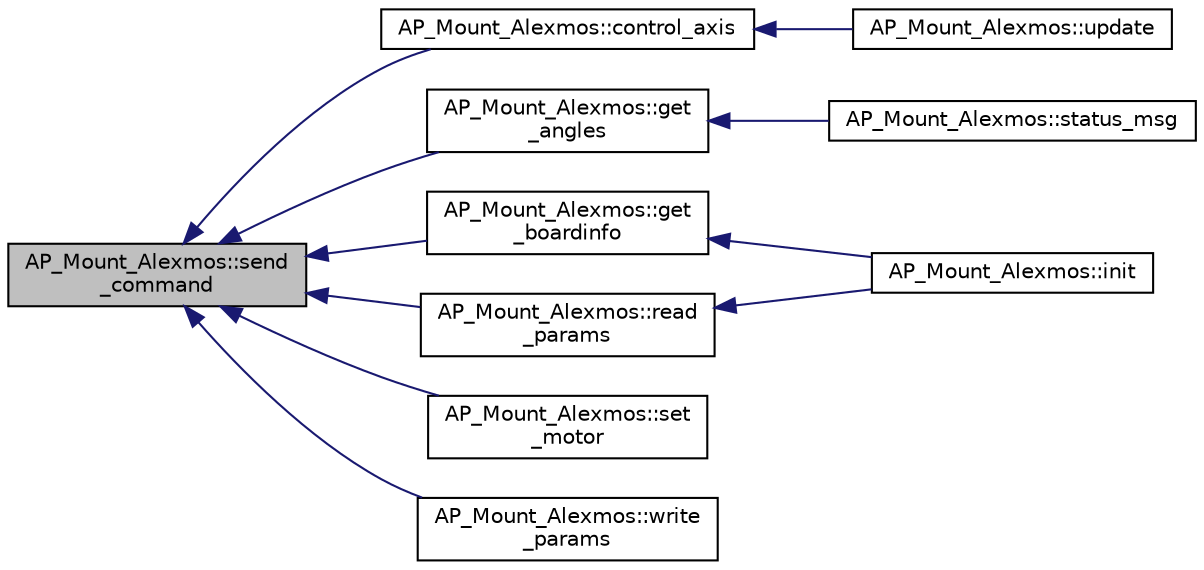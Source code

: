 digraph "AP_Mount_Alexmos::send_command"
{
 // INTERACTIVE_SVG=YES
  edge [fontname="Helvetica",fontsize="10",labelfontname="Helvetica",labelfontsize="10"];
  node [fontname="Helvetica",fontsize="10",shape=record];
  rankdir="LR";
  Node1 [label="AP_Mount_Alexmos::send\l_command",height=0.2,width=0.4,color="black", fillcolor="grey75", style="filled", fontcolor="black"];
  Node1 -> Node2 [dir="back",color="midnightblue",fontsize="10",style="solid",fontname="Helvetica"];
  Node2 [label="AP_Mount_Alexmos::control_axis",height=0.2,width=0.4,color="black", fillcolor="white", style="filled",URL="$classAP__Mount__Alexmos.html#a1f6761ce850ccd070fddd623eb9d577a"];
  Node2 -> Node3 [dir="back",color="midnightblue",fontsize="10",style="solid",fontname="Helvetica"];
  Node3 [label="AP_Mount_Alexmos::update",height=0.2,width=0.4,color="black", fillcolor="white", style="filled",URL="$classAP__Mount__Alexmos.html#ad6fa0fd652a1401e0c9d791ad9399b67"];
  Node1 -> Node4 [dir="back",color="midnightblue",fontsize="10",style="solid",fontname="Helvetica"];
  Node4 [label="AP_Mount_Alexmos::get\l_angles",height=0.2,width=0.4,color="black", fillcolor="white", style="filled",URL="$classAP__Mount__Alexmos.html#a0f1bf55ecd2a81e392ee23ead469991c"];
  Node4 -> Node5 [dir="back",color="midnightblue",fontsize="10",style="solid",fontname="Helvetica"];
  Node5 [label="AP_Mount_Alexmos::status_msg",height=0.2,width=0.4,color="black", fillcolor="white", style="filled",URL="$classAP__Mount__Alexmos.html#a6d6484f3819b38ddba699ca986bf9f99"];
  Node1 -> Node6 [dir="back",color="midnightblue",fontsize="10",style="solid",fontname="Helvetica"];
  Node6 [label="AP_Mount_Alexmos::get\l_boardinfo",height=0.2,width=0.4,color="black", fillcolor="white", style="filled",URL="$classAP__Mount__Alexmos.html#aafa4a3812c9685c396759e297eff6872"];
  Node6 -> Node7 [dir="back",color="midnightblue",fontsize="10",style="solid",fontname="Helvetica"];
  Node7 [label="AP_Mount_Alexmos::init",height=0.2,width=0.4,color="black", fillcolor="white", style="filled",URL="$classAP__Mount__Alexmos.html#a5fa7cd0a3d3c60bd6a2705075ee22359"];
  Node1 -> Node8 [dir="back",color="midnightblue",fontsize="10",style="solid",fontname="Helvetica"];
  Node8 [label="AP_Mount_Alexmos::read\l_params",height=0.2,width=0.4,color="black", fillcolor="white", style="filled",URL="$classAP__Mount__Alexmos.html#adfaef569475429685fac995ac9f58b9a"];
  Node8 -> Node7 [dir="back",color="midnightblue",fontsize="10",style="solid",fontname="Helvetica"];
  Node1 -> Node9 [dir="back",color="midnightblue",fontsize="10",style="solid",fontname="Helvetica"];
  Node9 [label="AP_Mount_Alexmos::set\l_motor",height=0.2,width=0.4,color="black", fillcolor="white", style="filled",URL="$classAP__Mount__Alexmos.html#a1afd65f66045a67de1a9d6768597ac17"];
  Node1 -> Node10 [dir="back",color="midnightblue",fontsize="10",style="solid",fontname="Helvetica"];
  Node10 [label="AP_Mount_Alexmos::write\l_params",height=0.2,width=0.4,color="black", fillcolor="white", style="filled",URL="$classAP__Mount__Alexmos.html#ad203e2599e27adfa1daafd4cdb4291b9"];
}
